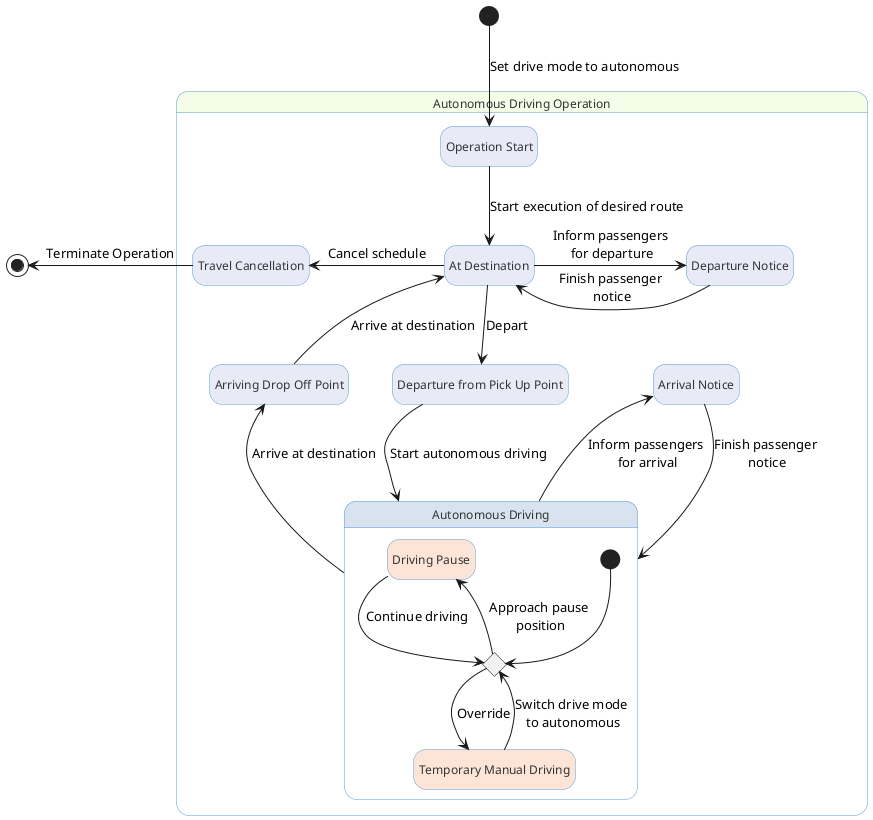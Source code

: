 @startuml
hide empty description
skinparam backgroundColor #FFFFFF
skinparam state {
  BackgroundColor #F3FDE8
  BorderColor #5B9BD5
  FontSize 12
  FontColor #333333
}

/' Define states in the Autonomous Driving Operation '/
state "Autonomous Driving Operation" as AutonomousDrivingOperation {

     state "Arriving Drop Off Point" as ArrivingDropOffPoint #E8EAF6
     state "Operation Start" as OperationStart #E8EAF6
     state "Travel Cancellation" as TravelCancellation #E8EAF6
     state "At Destination" as AtDestination #E8EAF6
     state "Departure Notice" as DepartureNotice #E8EAF6
     state "Departure from Pick Up Point" as DepartureFromPickUpPoint #E8EAF6
     state "Arrival Notice" as ArrivalNotice #E8EAF6

    state "Autonomous Driving" as AutonomousDriving #D7E4EF {
    state "Driving Pause" as DrivingPause #FCE4D6
    state "Temporary Manual Driving" as TemporaryManualDriving #FCE4D6

    state c <<choice>> 
    [*] --> c
    c --> DrivingPause : Approach pause\n position
    DrivingPause --> c : Continue driving
    c --> TemporaryManualDriving : Override
    TemporaryManualDriving --> c : Switch drive mode\n to autonomous
}
}



/' Transitions and flow of operations '/
/' Start with OperationStart by enabling autonomous mode '/
[*] -down-> OperationStart : Set drive mode to autonomous
/' Drive to passenger pickup point via set route by FMS '/
OperationStart -down-> AtDestination : Start execution of desired route
/' Before departure, passengers should be notified for upcoming action '/
AtDestination -right-> DepartureNotice : Inform passengers\n for departure
DepartureNotice -left-> AtDestination : Finish passenger\n notice
/' Depart '/
AtDestination -down-> DepartureFromPickUpPoint : Depart
DepartureFromPickUpPoint -down-> AutonomousDriving : Start autonomous driving
/' Before arrival, passengers should be notified for upcoming action '/
AutonomousDriving -up-> ArrivalNotice : Inform passengers\n for arrival
ArrivalNotice -down-> AutonomousDriving : Finish passenger\n notice
/' Arrival '/
AutonomousDriving -up-> ArrivingDropOffPoint : Arrive at destination
ArrivingDropOffPoint -up-> AtDestination : Arrive at destination
/' If the goal position is wrong or autonomous driving should be cancelled '/
AtDestination -left-> TravelCancellation : Cancel schedule
TravelCancellation -left-> [*] : Terminate Operation
@enduml
